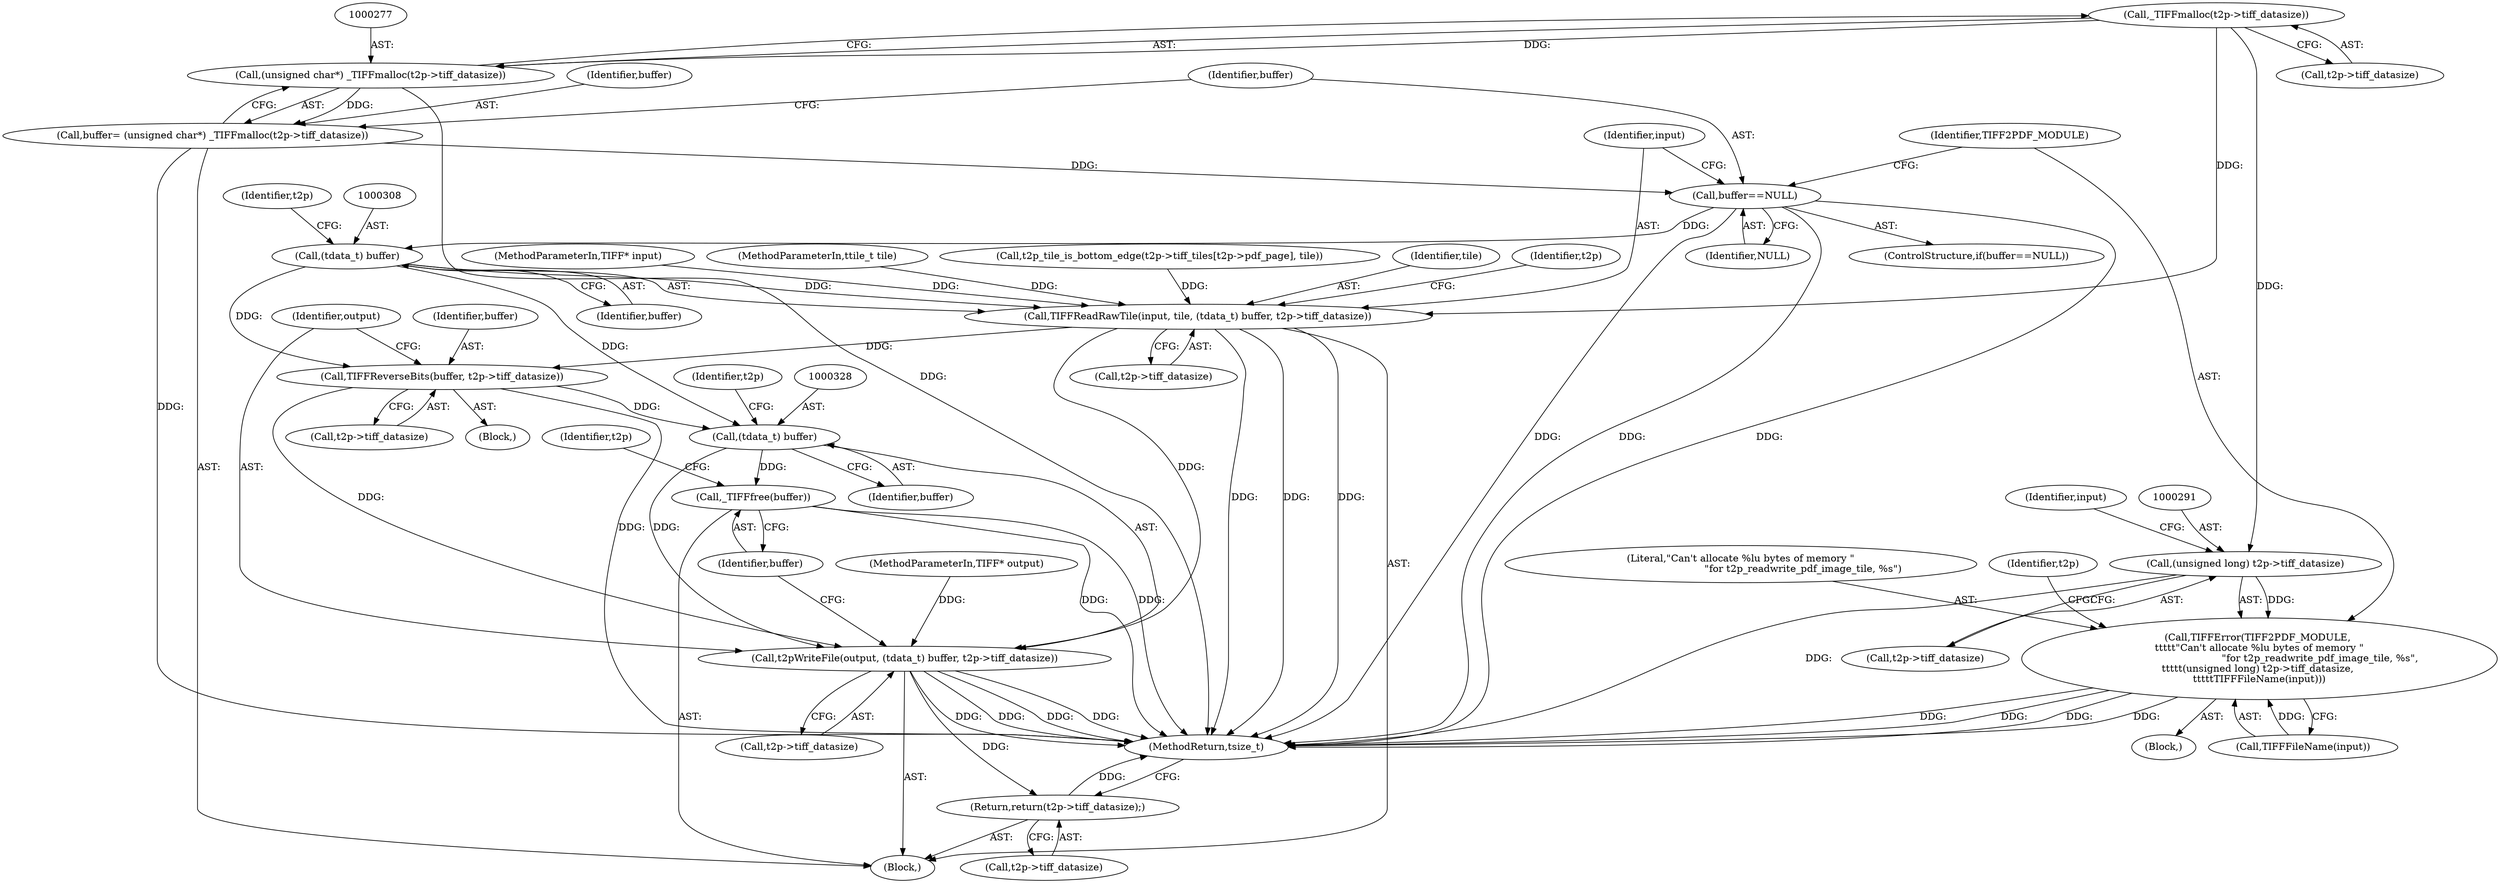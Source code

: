 digraph "0_libtiff_c7153361a4041260719b340f73f2f76@API" {
"1000278" [label="(Call,_TIFFmalloc(t2p->tiff_datasize))"];
"1000276" [label="(Call,(unsigned char*) _TIFFmalloc(t2p->tiff_datasize))"];
"1000274" [label="(Call,buffer= (unsigned char*) _TIFFmalloc(t2p->tiff_datasize))"];
"1000283" [label="(Call,buffer==NULL)"];
"1000307" [label="(Call,(tdata_t) buffer)"];
"1000304" [label="(Call,TIFFReadRawTile(input, tile, (tdata_t) buffer, t2p->tiff_datasize))"];
"1000320" [label="(Call,TIFFReverseBits(buffer, t2p->tiff_datasize))"];
"1000327" [label="(Call,(tdata_t) buffer)"];
"1000325" [label="(Call,t2pWriteFile(output, (tdata_t) buffer, t2p->tiff_datasize))"];
"1000335" [label="(Return,return(t2p->tiff_datasize);)"];
"1000333" [label="(Call,_TIFFfree(buffer))"];
"1000290" [label="(Call,(unsigned long) t2p->tiff_datasize)"];
"1000287" [label="(Call,TIFFError(TIFF2PDF_MODULE, \n\t\t\t\t\t\"Can't allocate %lu bytes of memory \"\n                                        \"for t2p_readwrite_pdf_image_tile, %s\", \n\t\t\t\t\t(unsigned long) t2p->tiff_datasize, \n\t\t\t\t\tTIFFFileName(input)))"];
"1000326" [label="(Identifier,output)"];
"1000322" [label="(Call,t2p->tiff_datasize)"];
"1000296" [label="(Identifier,input)"];
"1000331" [label="(Identifier,t2p)"];
"1000321" [label="(Identifier,buffer)"];
"1000333" [label="(Call,_TIFFfree(buffer))"];
"1000295" [label="(Call,TIFFFileName(input))"];
"1000275" [label="(Identifier,buffer)"];
"1000305" [label="(Identifier,input)"];
"1000289" [label="(Literal,\"Can't allocate %lu bytes of memory \"\n                                        \"for t2p_readwrite_pdf_image_tile, %s\")"];
"1000307" [label="(Call,(tdata_t) buffer)"];
"1000334" [label="(Identifier,buffer)"];
"1000309" [label="(Identifier,buffer)"];
"1000110" [label="(MethodParameterIn,TIFF* input)"];
"1000282" [label="(ControlStructure,if(buffer==NULL))"];
"1000285" [label="(Identifier,NULL)"];
"1000278" [label="(Call,_TIFFmalloc(t2p->tiff_datasize))"];
"1000276" [label="(Call,(unsigned char*) _TIFFmalloc(t2p->tiff_datasize))"];
"1000274" [label="(Call,buffer= (unsigned char*) _TIFFmalloc(t2p->tiff_datasize))"];
"1000319" [label="(Block,)"];
"1000111" [label="(MethodParameterIn,TIFF* output)"];
"1000112" [label="(MethodParameterIn,ttile_t tile)"];
"1000273" [label="(Block,)"];
"1000311" [label="(Identifier,t2p)"];
"1000284" [label="(Identifier,buffer)"];
"1000287" [label="(Call,TIFFError(TIFF2PDF_MODULE, \n\t\t\t\t\t\"Can't allocate %lu bytes of memory \"\n                                        \"for t2p_readwrite_pdf_image_tile, %s\", \n\t\t\t\t\t(unsigned long) t2p->tiff_datasize, \n\t\t\t\t\tTIFFFileName(input)))"];
"1000185" [label="(Call,t2p_tile_is_bottom_edge(t2p->tiff_tiles[t2p->pdf_page], tile))"];
"1000292" [label="(Call,t2p->tiff_datasize)"];
"1000310" [label="(Call,t2p->tiff_datasize)"];
"1000335" [label="(Return,return(t2p->tiff_datasize);)"];
"1000304" [label="(Call,TIFFReadRawTile(input, tile, (tdata_t) buffer, t2p->tiff_datasize))"];
"1000299" [label="(Identifier,t2p)"];
"1000337" [label="(Identifier,t2p)"];
"1000279" [label="(Call,t2p->tiff_datasize)"];
"1000330" [label="(Call,t2p->tiff_datasize)"];
"1000286" [label="(Block,)"];
"1000283" [label="(Call,buffer==NULL)"];
"1001530" [label="(MethodReturn,tsize_t)"];
"1000336" [label="(Call,t2p->tiff_datasize)"];
"1000290" [label="(Call,(unsigned long) t2p->tiff_datasize)"];
"1000288" [label="(Identifier,TIFF2PDF_MODULE)"];
"1000327" [label="(Call,(tdata_t) buffer)"];
"1000306" [label="(Identifier,tile)"];
"1000329" [label="(Identifier,buffer)"];
"1000320" [label="(Call,TIFFReverseBits(buffer, t2p->tiff_datasize))"];
"1000316" [label="(Identifier,t2p)"];
"1000325" [label="(Call,t2pWriteFile(output, (tdata_t) buffer, t2p->tiff_datasize))"];
"1000278" -> "1000276"  [label="AST: "];
"1000278" -> "1000279"  [label="CFG: "];
"1000279" -> "1000278"  [label="AST: "];
"1000276" -> "1000278"  [label="CFG: "];
"1000278" -> "1000276"  [label="DDG: "];
"1000278" -> "1000290"  [label="DDG: "];
"1000278" -> "1000304"  [label="DDG: "];
"1000276" -> "1000274"  [label="AST: "];
"1000277" -> "1000276"  [label="AST: "];
"1000274" -> "1000276"  [label="CFG: "];
"1000276" -> "1001530"  [label="DDG: "];
"1000276" -> "1000274"  [label="DDG: "];
"1000274" -> "1000273"  [label="AST: "];
"1000275" -> "1000274"  [label="AST: "];
"1000284" -> "1000274"  [label="CFG: "];
"1000274" -> "1001530"  [label="DDG: "];
"1000274" -> "1000283"  [label="DDG: "];
"1000283" -> "1000282"  [label="AST: "];
"1000283" -> "1000285"  [label="CFG: "];
"1000284" -> "1000283"  [label="AST: "];
"1000285" -> "1000283"  [label="AST: "];
"1000288" -> "1000283"  [label="CFG: "];
"1000305" -> "1000283"  [label="CFG: "];
"1000283" -> "1001530"  [label="DDG: "];
"1000283" -> "1001530"  [label="DDG: "];
"1000283" -> "1001530"  [label="DDG: "];
"1000283" -> "1000307"  [label="DDG: "];
"1000307" -> "1000304"  [label="AST: "];
"1000307" -> "1000309"  [label="CFG: "];
"1000308" -> "1000307"  [label="AST: "];
"1000309" -> "1000307"  [label="AST: "];
"1000311" -> "1000307"  [label="CFG: "];
"1000307" -> "1000304"  [label="DDG: "];
"1000307" -> "1000320"  [label="DDG: "];
"1000307" -> "1000327"  [label="DDG: "];
"1000304" -> "1000273"  [label="AST: "];
"1000304" -> "1000310"  [label="CFG: "];
"1000305" -> "1000304"  [label="AST: "];
"1000306" -> "1000304"  [label="AST: "];
"1000310" -> "1000304"  [label="AST: "];
"1000316" -> "1000304"  [label="CFG: "];
"1000304" -> "1001530"  [label="DDG: "];
"1000304" -> "1001530"  [label="DDG: "];
"1000304" -> "1001530"  [label="DDG: "];
"1000110" -> "1000304"  [label="DDG: "];
"1000185" -> "1000304"  [label="DDG: "];
"1000112" -> "1000304"  [label="DDG: "];
"1000304" -> "1000320"  [label="DDG: "];
"1000304" -> "1000325"  [label="DDG: "];
"1000320" -> "1000319"  [label="AST: "];
"1000320" -> "1000322"  [label="CFG: "];
"1000321" -> "1000320"  [label="AST: "];
"1000322" -> "1000320"  [label="AST: "];
"1000326" -> "1000320"  [label="CFG: "];
"1000320" -> "1001530"  [label="DDG: "];
"1000320" -> "1000327"  [label="DDG: "];
"1000320" -> "1000325"  [label="DDG: "];
"1000327" -> "1000325"  [label="AST: "];
"1000327" -> "1000329"  [label="CFG: "];
"1000328" -> "1000327"  [label="AST: "];
"1000329" -> "1000327"  [label="AST: "];
"1000331" -> "1000327"  [label="CFG: "];
"1000327" -> "1000325"  [label="DDG: "];
"1000327" -> "1000333"  [label="DDG: "];
"1000325" -> "1000273"  [label="AST: "];
"1000325" -> "1000330"  [label="CFG: "];
"1000326" -> "1000325"  [label="AST: "];
"1000330" -> "1000325"  [label="AST: "];
"1000334" -> "1000325"  [label="CFG: "];
"1000325" -> "1001530"  [label="DDG: "];
"1000325" -> "1001530"  [label="DDG: "];
"1000325" -> "1001530"  [label="DDG: "];
"1000325" -> "1001530"  [label="DDG: "];
"1000111" -> "1000325"  [label="DDG: "];
"1000325" -> "1000335"  [label="DDG: "];
"1000335" -> "1000273"  [label="AST: "];
"1000335" -> "1000336"  [label="CFG: "];
"1000336" -> "1000335"  [label="AST: "];
"1001530" -> "1000335"  [label="CFG: "];
"1000335" -> "1001530"  [label="DDG: "];
"1000333" -> "1000273"  [label="AST: "];
"1000333" -> "1000334"  [label="CFG: "];
"1000334" -> "1000333"  [label="AST: "];
"1000337" -> "1000333"  [label="CFG: "];
"1000333" -> "1001530"  [label="DDG: "];
"1000333" -> "1001530"  [label="DDG: "];
"1000290" -> "1000287"  [label="AST: "];
"1000290" -> "1000292"  [label="CFG: "];
"1000291" -> "1000290"  [label="AST: "];
"1000292" -> "1000290"  [label="AST: "];
"1000296" -> "1000290"  [label="CFG: "];
"1000290" -> "1001530"  [label="DDG: "];
"1000290" -> "1000287"  [label="DDG: "];
"1000287" -> "1000286"  [label="AST: "];
"1000287" -> "1000295"  [label="CFG: "];
"1000288" -> "1000287"  [label="AST: "];
"1000289" -> "1000287"  [label="AST: "];
"1000295" -> "1000287"  [label="AST: "];
"1000299" -> "1000287"  [label="CFG: "];
"1000287" -> "1001530"  [label="DDG: "];
"1000287" -> "1001530"  [label="DDG: "];
"1000287" -> "1001530"  [label="DDG: "];
"1000287" -> "1001530"  [label="DDG: "];
"1000295" -> "1000287"  [label="DDG: "];
}
